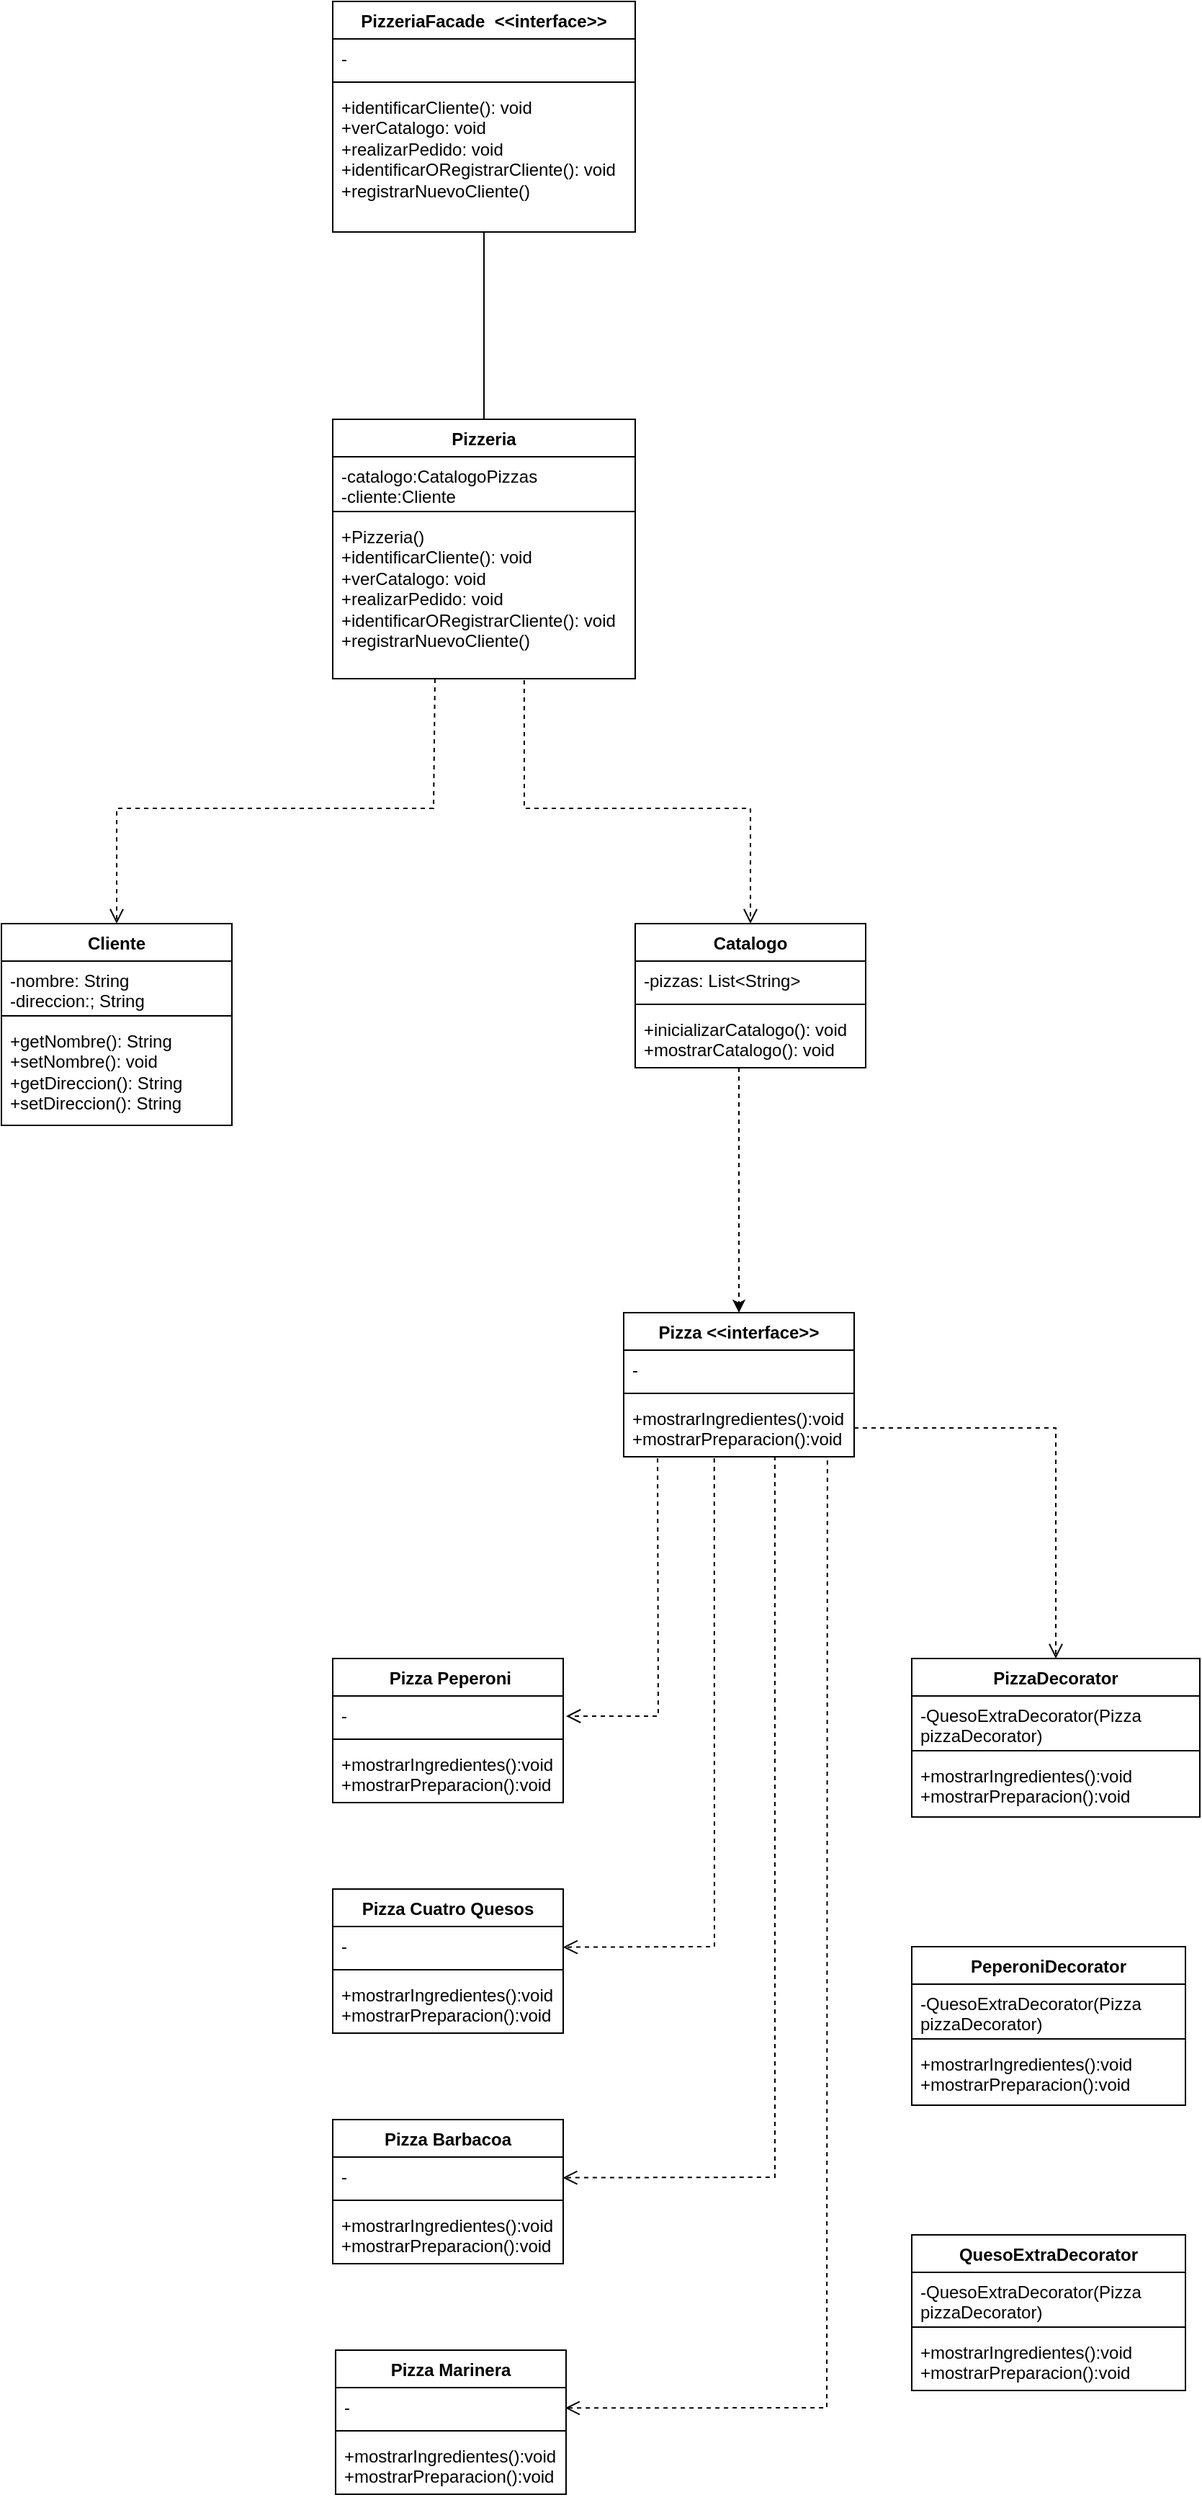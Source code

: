 <mxfile version="24.3.1" type="device">
  <diagram id="C5RBs43oDa-KdzZeNtuy" name="Page-1">
    <mxGraphModel dx="1090" dy="1649" grid="1" gridSize="10" guides="1" tooltips="1" connect="1" arrows="1" fold="1" page="1" pageScale="1" pageWidth="1654" pageHeight="2336" math="0" shadow="0">
      <root>
        <mxCell id="WIyWlLk6GJQsqaUBKTNV-0" />
        <mxCell id="WIyWlLk6GJQsqaUBKTNV-1" parent="WIyWlLk6GJQsqaUBKTNV-0" />
        <mxCell id="DxwBR3M8APntxtK-IAIg-0" value="Pizzeria" style="swimlane;fontStyle=1;align=center;verticalAlign=top;childLayout=stackLayout;horizontal=1;startSize=26;horizontalStack=0;resizeParent=1;resizeParentMax=0;resizeLast=0;collapsible=1;marginBottom=0;whiteSpace=wrap;html=1;" parent="WIyWlLk6GJQsqaUBKTNV-1" vertex="1">
          <mxGeometry x="798" y="380" width="210" height="180" as="geometry" />
        </mxCell>
        <mxCell id="DxwBR3M8APntxtK-IAIg-1" value="-catalogo:CatalogoPizzas&lt;div&gt;-cliente:Cliente&lt;/div&gt;" style="text;strokeColor=none;fillColor=none;align=left;verticalAlign=top;spacingLeft=4;spacingRight=4;overflow=hidden;rotatable=0;points=[[0,0.5],[1,0.5]];portConstraint=eastwest;whiteSpace=wrap;html=1;" parent="DxwBR3M8APntxtK-IAIg-0" vertex="1">
          <mxGeometry y="26" width="210" height="34" as="geometry" />
        </mxCell>
        <mxCell id="DxwBR3M8APntxtK-IAIg-2" value="" style="line;strokeWidth=1;fillColor=none;align=left;verticalAlign=middle;spacingTop=-1;spacingLeft=3;spacingRight=3;rotatable=0;labelPosition=right;points=[];portConstraint=eastwest;strokeColor=inherit;" parent="DxwBR3M8APntxtK-IAIg-0" vertex="1">
          <mxGeometry y="60" width="210" height="8" as="geometry" />
        </mxCell>
        <mxCell id="DxwBR3M8APntxtK-IAIg-3" value="+Pizzeria()&lt;div&gt;+identificarCliente(): void&lt;/div&gt;&lt;div&gt;+verCatalogo: void&lt;/div&gt;&lt;div&gt;+realizarPedido: void&lt;/div&gt;&lt;div&gt;+identificarORegistrarCliente(): void&amp;nbsp;&lt;/div&gt;&lt;div&gt;+registrarNuevoCliente()&lt;/div&gt;" style="text;strokeColor=none;fillColor=none;align=left;verticalAlign=top;spacingLeft=4;spacingRight=4;overflow=hidden;rotatable=0;points=[[0,0.5],[1,0.5]];portConstraint=eastwest;whiteSpace=wrap;html=1;" parent="DxwBR3M8APntxtK-IAIg-0" vertex="1">
          <mxGeometry y="68" width="210" height="112" as="geometry" />
        </mxCell>
        <mxCell id="DxwBR3M8APntxtK-IAIg-4" value="PizzeriaFacade&amp;nbsp; &amp;lt;&amp;lt;interface&amp;gt;&amp;gt;" style="swimlane;fontStyle=1;align=center;verticalAlign=top;childLayout=stackLayout;horizontal=1;startSize=26;horizontalStack=0;resizeParent=1;resizeParentMax=0;resizeLast=0;collapsible=1;marginBottom=0;whiteSpace=wrap;html=1;" parent="WIyWlLk6GJQsqaUBKTNV-1" vertex="1">
          <mxGeometry x="798" y="90" width="210" height="160" as="geometry" />
        </mxCell>
        <mxCell id="DxwBR3M8APntxtK-IAIg-5" value="-" style="text;strokeColor=none;fillColor=none;align=left;verticalAlign=top;spacingLeft=4;spacingRight=4;overflow=hidden;rotatable=0;points=[[0,0.5],[1,0.5]];portConstraint=eastwest;whiteSpace=wrap;html=1;" parent="DxwBR3M8APntxtK-IAIg-4" vertex="1">
          <mxGeometry y="26" width="210" height="26" as="geometry" />
        </mxCell>
        <mxCell id="DxwBR3M8APntxtK-IAIg-6" value="" style="line;strokeWidth=1;fillColor=none;align=left;verticalAlign=middle;spacingTop=-1;spacingLeft=3;spacingRight=3;rotatable=0;labelPosition=right;points=[];portConstraint=eastwest;strokeColor=inherit;" parent="DxwBR3M8APntxtK-IAIg-4" vertex="1">
          <mxGeometry y="52" width="210" height="8" as="geometry" />
        </mxCell>
        <mxCell id="DxwBR3M8APntxtK-IAIg-7" value="&lt;div&gt;+identificarCliente(): void&lt;/div&gt;&lt;div&gt;+verCatalogo: void&lt;/div&gt;&lt;div&gt;+realizarPedido: void&lt;/div&gt;&lt;div&gt;+identificarORegistrarCliente(): void&amp;nbsp;&lt;/div&gt;&lt;div&gt;+registrarNuevoCliente()&lt;/div&gt;" style="text;strokeColor=none;fillColor=none;align=left;verticalAlign=top;spacingLeft=4;spacingRight=4;overflow=hidden;rotatable=0;points=[[0,0.5],[1,0.5]];portConstraint=eastwest;whiteSpace=wrap;html=1;" parent="DxwBR3M8APntxtK-IAIg-4" vertex="1">
          <mxGeometry y="60" width="210" height="100" as="geometry" />
        </mxCell>
        <mxCell id="DxwBR3M8APntxtK-IAIg-8" value="Cliente" style="swimlane;fontStyle=1;align=center;verticalAlign=top;childLayout=stackLayout;horizontal=1;startSize=26;horizontalStack=0;resizeParent=1;resizeParentMax=0;resizeLast=0;collapsible=1;marginBottom=0;whiteSpace=wrap;html=1;" parent="WIyWlLk6GJQsqaUBKTNV-1" vertex="1">
          <mxGeometry x="568" y="730" width="160" height="140" as="geometry" />
        </mxCell>
        <mxCell id="DxwBR3M8APntxtK-IAIg-9" value="-nombre: String&lt;div&gt;-direccion:; String&amp;nbsp;&lt;/div&gt;" style="text;strokeColor=none;fillColor=none;align=left;verticalAlign=top;spacingLeft=4;spacingRight=4;overflow=hidden;rotatable=0;points=[[0,0.5],[1,0.5]];portConstraint=eastwest;whiteSpace=wrap;html=1;" parent="DxwBR3M8APntxtK-IAIg-8" vertex="1">
          <mxGeometry y="26" width="160" height="34" as="geometry" />
        </mxCell>
        <mxCell id="DxwBR3M8APntxtK-IAIg-10" value="" style="line;strokeWidth=1;fillColor=none;align=left;verticalAlign=middle;spacingTop=-1;spacingLeft=3;spacingRight=3;rotatable=0;labelPosition=right;points=[];portConstraint=eastwest;strokeColor=inherit;" parent="DxwBR3M8APntxtK-IAIg-8" vertex="1">
          <mxGeometry y="60" width="160" height="8" as="geometry" />
        </mxCell>
        <mxCell id="DxwBR3M8APntxtK-IAIg-11" value="+getNombre(): String&lt;div&gt;+setNombre(): void&lt;/div&gt;&lt;div&gt;+getDireccion(): String&lt;/div&gt;&lt;div&gt;+setDireccion(): String&lt;/div&gt;" style="text;strokeColor=none;fillColor=none;align=left;verticalAlign=top;spacingLeft=4;spacingRight=4;overflow=hidden;rotatable=0;points=[[0,0.5],[1,0.5]];portConstraint=eastwest;whiteSpace=wrap;html=1;" parent="DxwBR3M8APntxtK-IAIg-8" vertex="1">
          <mxGeometry y="68" width="160" height="72" as="geometry" />
        </mxCell>
        <mxCell id="DxwBR3M8APntxtK-IAIg-12" value="Catalogo" style="swimlane;fontStyle=1;align=center;verticalAlign=top;childLayout=stackLayout;horizontal=1;startSize=26;horizontalStack=0;resizeParent=1;resizeParentMax=0;resizeLast=0;collapsible=1;marginBottom=0;whiteSpace=wrap;html=1;" parent="WIyWlLk6GJQsqaUBKTNV-1" vertex="1">
          <mxGeometry x="1008" y="730" width="160" height="100" as="geometry" />
        </mxCell>
        <mxCell id="DxwBR3M8APntxtK-IAIg-13" value="-pizzas: List&amp;lt;String&amp;gt;" style="text;strokeColor=none;fillColor=none;align=left;verticalAlign=top;spacingLeft=4;spacingRight=4;overflow=hidden;rotatable=0;points=[[0,0.5],[1,0.5]];portConstraint=eastwest;whiteSpace=wrap;html=1;" parent="DxwBR3M8APntxtK-IAIg-12" vertex="1">
          <mxGeometry y="26" width="160" height="26" as="geometry" />
        </mxCell>
        <mxCell id="DxwBR3M8APntxtK-IAIg-14" value="" style="line;strokeWidth=1;fillColor=none;align=left;verticalAlign=middle;spacingTop=-1;spacingLeft=3;spacingRight=3;rotatable=0;labelPosition=right;points=[];portConstraint=eastwest;strokeColor=inherit;" parent="DxwBR3M8APntxtK-IAIg-12" vertex="1">
          <mxGeometry y="52" width="160" height="8" as="geometry" />
        </mxCell>
        <mxCell id="DxwBR3M8APntxtK-IAIg-15" value="+inicializarCatalogo(): void&amp;nbsp;&lt;div&gt;+mostrarCatalogo(): void&lt;/div&gt;" style="text;strokeColor=none;fillColor=none;align=left;verticalAlign=top;spacingLeft=4;spacingRight=4;overflow=hidden;rotatable=0;points=[[0,0.5],[1,0.5]];portConstraint=eastwest;whiteSpace=wrap;html=1;" parent="DxwBR3M8APntxtK-IAIg-12" vertex="1">
          <mxGeometry y="60" width="160" height="40" as="geometry" />
        </mxCell>
        <mxCell id="DxwBR3M8APntxtK-IAIg-16" value="" style="endArrow=none;html=1;rounded=0;exitX=0.5;exitY=0;exitDx=0;exitDy=0;entryX=0.5;entryY=1;entryDx=0;entryDy=0;entryPerimeter=0;" parent="WIyWlLk6GJQsqaUBKTNV-1" source="DxwBR3M8APntxtK-IAIg-0" target="DxwBR3M8APntxtK-IAIg-7" edge="1">
          <mxGeometry width="50" height="50" relative="1" as="geometry">
            <mxPoint x="838" y="350" as="sourcePoint" />
            <mxPoint x="888" y="300" as="targetPoint" />
          </mxGeometry>
        </mxCell>
        <mxCell id="DxwBR3M8APntxtK-IAIg-18" value="" style="html=1;verticalAlign=bottom;endArrow=open;dashed=1;endSize=8;curved=0;rounded=0;exitX=0.338;exitY=1;exitDx=0;exitDy=0;exitPerimeter=0;entryX=0.5;entryY=0;entryDx=0;entryDy=0;" parent="WIyWlLk6GJQsqaUBKTNV-1" source="DxwBR3M8APntxtK-IAIg-3" target="DxwBR3M8APntxtK-IAIg-8" edge="1">
          <mxGeometry relative="1" as="geometry">
            <mxPoint x="798" y="640" as="sourcePoint" />
            <mxPoint x="718" y="640" as="targetPoint" />
            <Array as="points">
              <mxPoint x="868" y="650" />
              <mxPoint x="648" y="650" />
            </Array>
          </mxGeometry>
        </mxCell>
        <mxCell id="DxwBR3M8APntxtK-IAIg-19" value="" style="html=1;verticalAlign=bottom;endArrow=open;dashed=1;endSize=8;curved=0;rounded=0;entryX=0.5;entryY=0;entryDx=0;entryDy=0;exitX=0.633;exitY=1.009;exitDx=0;exitDy=0;exitPerimeter=0;" parent="WIyWlLk6GJQsqaUBKTNV-1" source="DxwBR3M8APntxtK-IAIg-3" target="DxwBR3M8APntxtK-IAIg-12" edge="1">
          <mxGeometry relative="1" as="geometry">
            <mxPoint x="908" y="640" as="sourcePoint" />
            <mxPoint x="988" y="640" as="targetPoint" />
            <Array as="points">
              <mxPoint x="931" y="650" />
              <mxPoint x="1088" y="650" />
            </Array>
          </mxGeometry>
        </mxCell>
        <mxCell id="QCpJcaTjj8nnSOHGvbV6-0" value="Pizza &amp;lt;&amp;lt;interface&amp;gt;&amp;gt;" style="swimlane;fontStyle=1;align=center;verticalAlign=top;childLayout=stackLayout;horizontal=1;startSize=26;horizontalStack=0;resizeParent=1;resizeParentMax=0;resizeLast=0;collapsible=1;marginBottom=0;whiteSpace=wrap;html=1;" vertex="1" parent="WIyWlLk6GJQsqaUBKTNV-1">
          <mxGeometry x="1000" y="1000" width="160" height="100" as="geometry" />
        </mxCell>
        <mxCell id="QCpJcaTjj8nnSOHGvbV6-1" value="-" style="text;strokeColor=none;fillColor=none;align=left;verticalAlign=top;spacingLeft=4;spacingRight=4;overflow=hidden;rotatable=0;points=[[0,0.5],[1,0.5]];portConstraint=eastwest;whiteSpace=wrap;html=1;" vertex="1" parent="QCpJcaTjj8nnSOHGvbV6-0">
          <mxGeometry y="26" width="160" height="26" as="geometry" />
        </mxCell>
        <mxCell id="QCpJcaTjj8nnSOHGvbV6-2" value="" style="line;strokeWidth=1;fillColor=none;align=left;verticalAlign=middle;spacingTop=-1;spacingLeft=3;spacingRight=3;rotatable=0;labelPosition=right;points=[];portConstraint=eastwest;strokeColor=inherit;" vertex="1" parent="QCpJcaTjj8nnSOHGvbV6-0">
          <mxGeometry y="52" width="160" height="8" as="geometry" />
        </mxCell>
        <mxCell id="QCpJcaTjj8nnSOHGvbV6-3" value="+mostrarIngredientes():void&lt;div&gt;+mostrarPreparacion():void&lt;/div&gt;" style="text;strokeColor=none;fillColor=none;align=left;verticalAlign=top;spacingLeft=4;spacingRight=4;overflow=hidden;rotatable=0;points=[[0,0.5],[1,0.5]];portConstraint=eastwest;whiteSpace=wrap;html=1;" vertex="1" parent="QCpJcaTjj8nnSOHGvbV6-0">
          <mxGeometry y="60" width="160" height="40" as="geometry" />
        </mxCell>
        <mxCell id="QCpJcaTjj8nnSOHGvbV6-4" value="PizzaDecorator" style="swimlane;fontStyle=1;align=center;verticalAlign=top;childLayout=stackLayout;horizontal=1;startSize=26;horizontalStack=0;resizeParent=1;resizeParentMax=0;resizeLast=0;collapsible=1;marginBottom=0;whiteSpace=wrap;html=1;" vertex="1" parent="WIyWlLk6GJQsqaUBKTNV-1">
          <mxGeometry x="1200" y="1240" width="200" height="110" as="geometry" />
        </mxCell>
        <mxCell id="QCpJcaTjj8nnSOHGvbV6-5" value="-QuesoExtraDecorator(Pizza pizzaDecorator)" style="text;strokeColor=none;fillColor=none;align=left;verticalAlign=top;spacingLeft=4;spacingRight=4;overflow=hidden;rotatable=0;points=[[0,0.5],[1,0.5]];portConstraint=eastwest;whiteSpace=wrap;html=1;" vertex="1" parent="QCpJcaTjj8nnSOHGvbV6-4">
          <mxGeometry y="26" width="200" height="34" as="geometry" />
        </mxCell>
        <mxCell id="QCpJcaTjj8nnSOHGvbV6-6" value="" style="line;strokeWidth=1;fillColor=none;align=left;verticalAlign=middle;spacingTop=-1;spacingLeft=3;spacingRight=3;rotatable=0;labelPosition=right;points=[];portConstraint=eastwest;strokeColor=inherit;" vertex="1" parent="QCpJcaTjj8nnSOHGvbV6-4">
          <mxGeometry y="60" width="200" height="8" as="geometry" />
        </mxCell>
        <mxCell id="QCpJcaTjj8nnSOHGvbV6-7" value="+mostrarIngredientes():void&lt;div&gt;+mostrarPreparacion():void&lt;/div&gt;" style="text;strokeColor=none;fillColor=none;align=left;verticalAlign=top;spacingLeft=4;spacingRight=4;overflow=hidden;rotatable=0;points=[[0,0.5],[1,0.5]];portConstraint=eastwest;whiteSpace=wrap;html=1;" vertex="1" parent="QCpJcaTjj8nnSOHGvbV6-4">
          <mxGeometry y="68" width="200" height="42" as="geometry" />
        </mxCell>
        <mxCell id="QCpJcaTjj8nnSOHGvbV6-8" value="PeperoniDecorator" style="swimlane;fontStyle=1;align=center;verticalAlign=top;childLayout=stackLayout;horizontal=1;startSize=26;horizontalStack=0;resizeParent=1;resizeParentMax=0;resizeLast=0;collapsible=1;marginBottom=0;whiteSpace=wrap;html=1;" vertex="1" parent="WIyWlLk6GJQsqaUBKTNV-1">
          <mxGeometry x="1200" y="1440" width="190" height="110" as="geometry" />
        </mxCell>
        <mxCell id="QCpJcaTjj8nnSOHGvbV6-9" value="-QuesoExtraDecorator(Pizza pizzaDecorator)" style="text;strokeColor=none;fillColor=none;align=left;verticalAlign=top;spacingLeft=4;spacingRight=4;overflow=hidden;rotatable=0;points=[[0,0.5],[1,0.5]];portConstraint=eastwest;whiteSpace=wrap;html=1;" vertex="1" parent="QCpJcaTjj8nnSOHGvbV6-8">
          <mxGeometry y="26" width="190" height="34" as="geometry" />
        </mxCell>
        <mxCell id="QCpJcaTjj8nnSOHGvbV6-10" value="" style="line;strokeWidth=1;fillColor=none;align=left;verticalAlign=middle;spacingTop=-1;spacingLeft=3;spacingRight=3;rotatable=0;labelPosition=right;points=[];portConstraint=eastwest;strokeColor=inherit;" vertex="1" parent="QCpJcaTjj8nnSOHGvbV6-8">
          <mxGeometry y="60" width="190" height="8" as="geometry" />
        </mxCell>
        <mxCell id="QCpJcaTjj8nnSOHGvbV6-11" value="+mostrarIngredientes():void&lt;div&gt;+mostrarPreparacion():void&lt;/div&gt;" style="text;strokeColor=none;fillColor=none;align=left;verticalAlign=top;spacingLeft=4;spacingRight=4;overflow=hidden;rotatable=0;points=[[0,0.5],[1,0.5]];portConstraint=eastwest;whiteSpace=wrap;html=1;" vertex="1" parent="QCpJcaTjj8nnSOHGvbV6-8">
          <mxGeometry y="68" width="190" height="42" as="geometry" />
        </mxCell>
        <mxCell id="QCpJcaTjj8nnSOHGvbV6-12" value="QuesoExtraDecorator" style="swimlane;fontStyle=1;align=center;verticalAlign=top;childLayout=stackLayout;horizontal=1;startSize=26;horizontalStack=0;resizeParent=1;resizeParentMax=0;resizeLast=0;collapsible=1;marginBottom=0;whiteSpace=wrap;html=1;" vertex="1" parent="WIyWlLk6GJQsqaUBKTNV-1">
          <mxGeometry x="1200" y="1640" width="190" height="108" as="geometry" />
        </mxCell>
        <mxCell id="QCpJcaTjj8nnSOHGvbV6-13" value="-QuesoExtraDecorator(Pizza pizzaDecorator)" style="text;strokeColor=none;fillColor=none;align=left;verticalAlign=top;spacingLeft=4;spacingRight=4;overflow=hidden;rotatable=0;points=[[0,0.5],[1,0.5]];portConstraint=eastwest;whiteSpace=wrap;html=1;" vertex="1" parent="QCpJcaTjj8nnSOHGvbV6-12">
          <mxGeometry y="26" width="190" height="34" as="geometry" />
        </mxCell>
        <mxCell id="QCpJcaTjj8nnSOHGvbV6-14" value="" style="line;strokeWidth=1;fillColor=none;align=left;verticalAlign=middle;spacingTop=-1;spacingLeft=3;spacingRight=3;rotatable=0;labelPosition=right;points=[];portConstraint=eastwest;strokeColor=inherit;" vertex="1" parent="QCpJcaTjj8nnSOHGvbV6-12">
          <mxGeometry y="60" width="190" height="8" as="geometry" />
        </mxCell>
        <mxCell id="QCpJcaTjj8nnSOHGvbV6-15" value="+mostrarIngredientes():void&lt;div&gt;+mostrarPreparacion():void&lt;/div&gt;" style="text;strokeColor=none;fillColor=none;align=left;verticalAlign=top;spacingLeft=4;spacingRight=4;overflow=hidden;rotatable=0;points=[[0,0.5],[1,0.5]];portConstraint=eastwest;whiteSpace=wrap;html=1;" vertex="1" parent="QCpJcaTjj8nnSOHGvbV6-12">
          <mxGeometry y="68" width="190" height="40" as="geometry" />
        </mxCell>
        <mxCell id="QCpJcaTjj8nnSOHGvbV6-16" value="Pizza Marinera" style="swimlane;fontStyle=1;align=center;verticalAlign=top;childLayout=stackLayout;horizontal=1;startSize=26;horizontalStack=0;resizeParent=1;resizeParentMax=0;resizeLast=0;collapsible=1;marginBottom=0;whiteSpace=wrap;html=1;" vertex="1" parent="WIyWlLk6GJQsqaUBKTNV-1">
          <mxGeometry x="800" y="1720" width="160" height="100" as="geometry" />
        </mxCell>
        <mxCell id="QCpJcaTjj8nnSOHGvbV6-17" value="-" style="text;strokeColor=none;fillColor=none;align=left;verticalAlign=top;spacingLeft=4;spacingRight=4;overflow=hidden;rotatable=0;points=[[0,0.5],[1,0.5]];portConstraint=eastwest;whiteSpace=wrap;html=1;" vertex="1" parent="QCpJcaTjj8nnSOHGvbV6-16">
          <mxGeometry y="26" width="160" height="26" as="geometry" />
        </mxCell>
        <mxCell id="QCpJcaTjj8nnSOHGvbV6-18" value="" style="line;strokeWidth=1;fillColor=none;align=left;verticalAlign=middle;spacingTop=-1;spacingLeft=3;spacingRight=3;rotatable=0;labelPosition=right;points=[];portConstraint=eastwest;strokeColor=inherit;" vertex="1" parent="QCpJcaTjj8nnSOHGvbV6-16">
          <mxGeometry y="52" width="160" height="8" as="geometry" />
        </mxCell>
        <mxCell id="QCpJcaTjj8nnSOHGvbV6-19" value="+mostrarIngredientes():void&lt;div&gt;+mostrarPreparacion():void&lt;/div&gt;" style="text;strokeColor=none;fillColor=none;align=left;verticalAlign=top;spacingLeft=4;spacingRight=4;overflow=hidden;rotatable=0;points=[[0,0.5],[1,0.5]];portConstraint=eastwest;whiteSpace=wrap;html=1;" vertex="1" parent="QCpJcaTjj8nnSOHGvbV6-16">
          <mxGeometry y="60" width="160" height="40" as="geometry" />
        </mxCell>
        <mxCell id="QCpJcaTjj8nnSOHGvbV6-20" value="Pizza Barbacoa" style="swimlane;fontStyle=1;align=center;verticalAlign=top;childLayout=stackLayout;horizontal=1;startSize=26;horizontalStack=0;resizeParent=1;resizeParentMax=0;resizeLast=0;collapsible=1;marginBottom=0;whiteSpace=wrap;html=1;" vertex="1" parent="WIyWlLk6GJQsqaUBKTNV-1">
          <mxGeometry x="798" y="1560" width="160" height="100" as="geometry" />
        </mxCell>
        <mxCell id="QCpJcaTjj8nnSOHGvbV6-21" value="-" style="text;strokeColor=none;fillColor=none;align=left;verticalAlign=top;spacingLeft=4;spacingRight=4;overflow=hidden;rotatable=0;points=[[0,0.5],[1,0.5]];portConstraint=eastwest;whiteSpace=wrap;html=1;" vertex="1" parent="QCpJcaTjj8nnSOHGvbV6-20">
          <mxGeometry y="26" width="160" height="26" as="geometry" />
        </mxCell>
        <mxCell id="QCpJcaTjj8nnSOHGvbV6-22" value="" style="line;strokeWidth=1;fillColor=none;align=left;verticalAlign=middle;spacingTop=-1;spacingLeft=3;spacingRight=3;rotatable=0;labelPosition=right;points=[];portConstraint=eastwest;strokeColor=inherit;" vertex="1" parent="QCpJcaTjj8nnSOHGvbV6-20">
          <mxGeometry y="52" width="160" height="8" as="geometry" />
        </mxCell>
        <mxCell id="QCpJcaTjj8nnSOHGvbV6-23" value="+mostrarIngredientes():void&lt;div&gt;+mostrarPreparacion():void&lt;/div&gt;" style="text;strokeColor=none;fillColor=none;align=left;verticalAlign=top;spacingLeft=4;spacingRight=4;overflow=hidden;rotatable=0;points=[[0,0.5],[1,0.5]];portConstraint=eastwest;whiteSpace=wrap;html=1;" vertex="1" parent="QCpJcaTjj8nnSOHGvbV6-20">
          <mxGeometry y="60" width="160" height="40" as="geometry" />
        </mxCell>
        <mxCell id="QCpJcaTjj8nnSOHGvbV6-24" value="&amp;nbsp;Pizza Peperoni" style="swimlane;fontStyle=1;align=center;verticalAlign=top;childLayout=stackLayout;horizontal=1;startSize=26;horizontalStack=0;resizeParent=1;resizeParentMax=0;resizeLast=0;collapsible=1;marginBottom=0;whiteSpace=wrap;html=1;" vertex="1" parent="WIyWlLk6GJQsqaUBKTNV-1">
          <mxGeometry x="798" y="1240" width="160" height="100" as="geometry" />
        </mxCell>
        <mxCell id="QCpJcaTjj8nnSOHGvbV6-25" value="-" style="text;strokeColor=none;fillColor=none;align=left;verticalAlign=top;spacingLeft=4;spacingRight=4;overflow=hidden;rotatable=0;points=[[0,0.5],[1,0.5]];portConstraint=eastwest;whiteSpace=wrap;html=1;" vertex="1" parent="QCpJcaTjj8nnSOHGvbV6-24">
          <mxGeometry y="26" width="160" height="26" as="geometry" />
        </mxCell>
        <mxCell id="QCpJcaTjj8nnSOHGvbV6-26" value="" style="line;strokeWidth=1;fillColor=none;align=left;verticalAlign=middle;spacingTop=-1;spacingLeft=3;spacingRight=3;rotatable=0;labelPosition=right;points=[];portConstraint=eastwest;strokeColor=inherit;" vertex="1" parent="QCpJcaTjj8nnSOHGvbV6-24">
          <mxGeometry y="52" width="160" height="8" as="geometry" />
        </mxCell>
        <mxCell id="QCpJcaTjj8nnSOHGvbV6-27" value="+mostrarIngredientes():void&lt;div&gt;+mostrarPreparacion():void&lt;/div&gt;" style="text;strokeColor=none;fillColor=none;align=left;verticalAlign=top;spacingLeft=4;spacingRight=4;overflow=hidden;rotatable=0;points=[[0,0.5],[1,0.5]];portConstraint=eastwest;whiteSpace=wrap;html=1;" vertex="1" parent="QCpJcaTjj8nnSOHGvbV6-24">
          <mxGeometry y="60" width="160" height="40" as="geometry" />
        </mxCell>
        <mxCell id="QCpJcaTjj8nnSOHGvbV6-28" value="Pizza Cuatro Quesos" style="swimlane;fontStyle=1;align=center;verticalAlign=top;childLayout=stackLayout;horizontal=1;startSize=26;horizontalStack=0;resizeParent=1;resizeParentMax=0;resizeLast=0;collapsible=1;marginBottom=0;whiteSpace=wrap;html=1;" vertex="1" parent="WIyWlLk6GJQsqaUBKTNV-1">
          <mxGeometry x="798" y="1400" width="160" height="100" as="geometry" />
        </mxCell>
        <mxCell id="QCpJcaTjj8nnSOHGvbV6-29" value="-" style="text;strokeColor=none;fillColor=none;align=left;verticalAlign=top;spacingLeft=4;spacingRight=4;overflow=hidden;rotatable=0;points=[[0,0.5],[1,0.5]];portConstraint=eastwest;whiteSpace=wrap;html=1;" vertex="1" parent="QCpJcaTjj8nnSOHGvbV6-28">
          <mxGeometry y="26" width="160" height="26" as="geometry" />
        </mxCell>
        <mxCell id="QCpJcaTjj8nnSOHGvbV6-30" value="" style="line;strokeWidth=1;fillColor=none;align=left;verticalAlign=middle;spacingTop=-1;spacingLeft=3;spacingRight=3;rotatable=0;labelPosition=right;points=[];portConstraint=eastwest;strokeColor=inherit;" vertex="1" parent="QCpJcaTjj8nnSOHGvbV6-28">
          <mxGeometry y="52" width="160" height="8" as="geometry" />
        </mxCell>
        <mxCell id="QCpJcaTjj8nnSOHGvbV6-31" value="+mostrarIngredientes():void&lt;div&gt;+mostrarPreparacion():void&lt;/div&gt;" style="text;strokeColor=none;fillColor=none;align=left;verticalAlign=top;spacingLeft=4;spacingRight=4;overflow=hidden;rotatable=0;points=[[0,0.5],[1,0.5]];portConstraint=eastwest;whiteSpace=wrap;html=1;" vertex="1" parent="QCpJcaTjj8nnSOHGvbV6-28">
          <mxGeometry y="60" width="160" height="40" as="geometry" />
        </mxCell>
        <mxCell id="QCpJcaTjj8nnSOHGvbV6-34" value="" style="endArrow=classic;html=1;rounded=0;entryX=0.5;entryY=0;entryDx=0;entryDy=0;dashed=1;" edge="1" parent="WIyWlLk6GJQsqaUBKTNV-1" target="QCpJcaTjj8nnSOHGvbV6-0">
          <mxGeometry width="50" height="50" relative="1" as="geometry">
            <mxPoint x="1080" y="830" as="sourcePoint" />
            <mxPoint x="970" y="900" as="targetPoint" />
          </mxGeometry>
        </mxCell>
        <mxCell id="QCpJcaTjj8nnSOHGvbV6-35" value="" style="html=1;verticalAlign=bottom;endArrow=open;dashed=1;endSize=8;curved=0;rounded=0;exitX=0.147;exitY=1.025;exitDx=0;exitDy=0;exitPerimeter=0;" edge="1" parent="WIyWlLk6GJQsqaUBKTNV-1" source="QCpJcaTjj8nnSOHGvbV6-3">
          <mxGeometry relative="1" as="geometry">
            <mxPoint x="1070" y="1300" as="sourcePoint" />
            <mxPoint x="960" y="1280" as="targetPoint" />
            <Array as="points">
              <mxPoint x="1024" y="1280" />
            </Array>
          </mxGeometry>
        </mxCell>
        <mxCell id="QCpJcaTjj8nnSOHGvbV6-36" value="" style="html=1;verticalAlign=bottom;endArrow=open;dashed=1;endSize=8;curved=0;rounded=0;entryX=0.999;entryY=0.551;entryDx=0;entryDy=0;exitX=0.393;exitY=1.025;exitDx=0;exitDy=0;exitPerimeter=0;entryPerimeter=0;" edge="1" parent="WIyWlLk6GJQsqaUBKTNV-1" source="QCpJcaTjj8nnSOHGvbV6-3" target="QCpJcaTjj8nnSOHGvbV6-29">
          <mxGeometry relative="1" as="geometry">
            <mxPoint x="1034" y="1111" as="sourcePoint" />
            <mxPoint x="967" y="1306" as="targetPoint" />
            <Array as="points">
              <mxPoint x="1063" y="1440" />
            </Array>
          </mxGeometry>
        </mxCell>
        <mxCell id="QCpJcaTjj8nnSOHGvbV6-37" value="" style="html=1;verticalAlign=bottom;endArrow=open;dashed=1;endSize=8;curved=0;rounded=0;entryX=0.998;entryY=0.551;entryDx=0;entryDy=0;exitX=0.656;exitY=0.989;exitDx=0;exitDy=0;exitPerimeter=0;entryPerimeter=0;" edge="1" parent="WIyWlLk6GJQsqaUBKTNV-1" source="QCpJcaTjj8nnSOHGvbV6-3" target="QCpJcaTjj8nnSOHGvbV6-21">
          <mxGeometry relative="1" as="geometry">
            <mxPoint x="1070" y="1350" as="sourcePoint" />
            <mxPoint x="1003" y="1545" as="targetPoint" />
            <Array as="points">
              <mxPoint x="1105" y="1600" />
            </Array>
          </mxGeometry>
        </mxCell>
        <mxCell id="QCpJcaTjj8nnSOHGvbV6-38" value="" style="html=1;verticalAlign=bottom;endArrow=open;dashed=1;endSize=8;curved=0;rounded=0;entryX=0.996;entryY=0.545;entryDx=0;entryDy=0;exitX=0.884;exitY=1.061;exitDx=0;exitDy=0;exitPerimeter=0;entryPerimeter=0;" edge="1" parent="WIyWlLk6GJQsqaUBKTNV-1" source="QCpJcaTjj8nnSOHGvbV6-3" target="QCpJcaTjj8nnSOHGvbV6-17">
          <mxGeometry relative="1" as="geometry">
            <mxPoint x="1080" y="1540" as="sourcePoint" />
            <mxPoint x="1013" y="1735" as="targetPoint" />
            <Array as="points">
              <mxPoint x="1141" y="1760" />
            </Array>
          </mxGeometry>
        </mxCell>
        <mxCell id="QCpJcaTjj8nnSOHGvbV6-39" value="" style="html=1;verticalAlign=bottom;endArrow=open;dashed=1;endSize=8;curved=0;rounded=0;entryX=0.5;entryY=0;entryDx=0;entryDy=0;exitX=1;exitY=0.5;exitDx=0;exitDy=0;" edge="1" parent="WIyWlLk6GJQsqaUBKTNV-1" source="QCpJcaTjj8nnSOHGvbV6-3" target="QCpJcaTjj8nnSOHGvbV6-4">
          <mxGeometry relative="1" as="geometry">
            <mxPoint x="1130" y="1170" as="sourcePoint" />
            <mxPoint x="1063" y="1365" as="targetPoint" />
            <Array as="points">
              <mxPoint x="1300" y="1080" />
            </Array>
          </mxGeometry>
        </mxCell>
      </root>
    </mxGraphModel>
  </diagram>
</mxfile>
